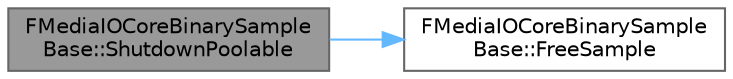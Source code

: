 digraph "FMediaIOCoreBinarySampleBase::ShutdownPoolable"
{
 // INTERACTIVE_SVG=YES
 // LATEX_PDF_SIZE
  bgcolor="transparent";
  edge [fontname=Helvetica,fontsize=10,labelfontname=Helvetica,labelfontsize=10];
  node [fontname=Helvetica,fontsize=10,shape=box,height=0.2,width=0.4];
  rankdir="LR";
  Node1 [id="Node000001",label="FMediaIOCoreBinarySample\lBase::ShutdownPoolable",height=0.2,width=0.4,color="gray40", fillcolor="grey60", style="filled", fontcolor="black",tooltip=" "];
  Node1 -> Node2 [id="edge1_Node000001_Node000002",color="steelblue1",style="solid",tooltip=" "];
  Node2 [id="Node000002",label="FMediaIOCoreBinarySample\lBase::FreeSample",height=0.2,width=0.4,color="grey40", fillcolor="white", style="filled",URL="$d3/df1/classFMediaIOCoreBinarySampleBase.html#ab5d4e53ee5533f9b1a5d6b1612dd0297",tooltip=" "];
}
